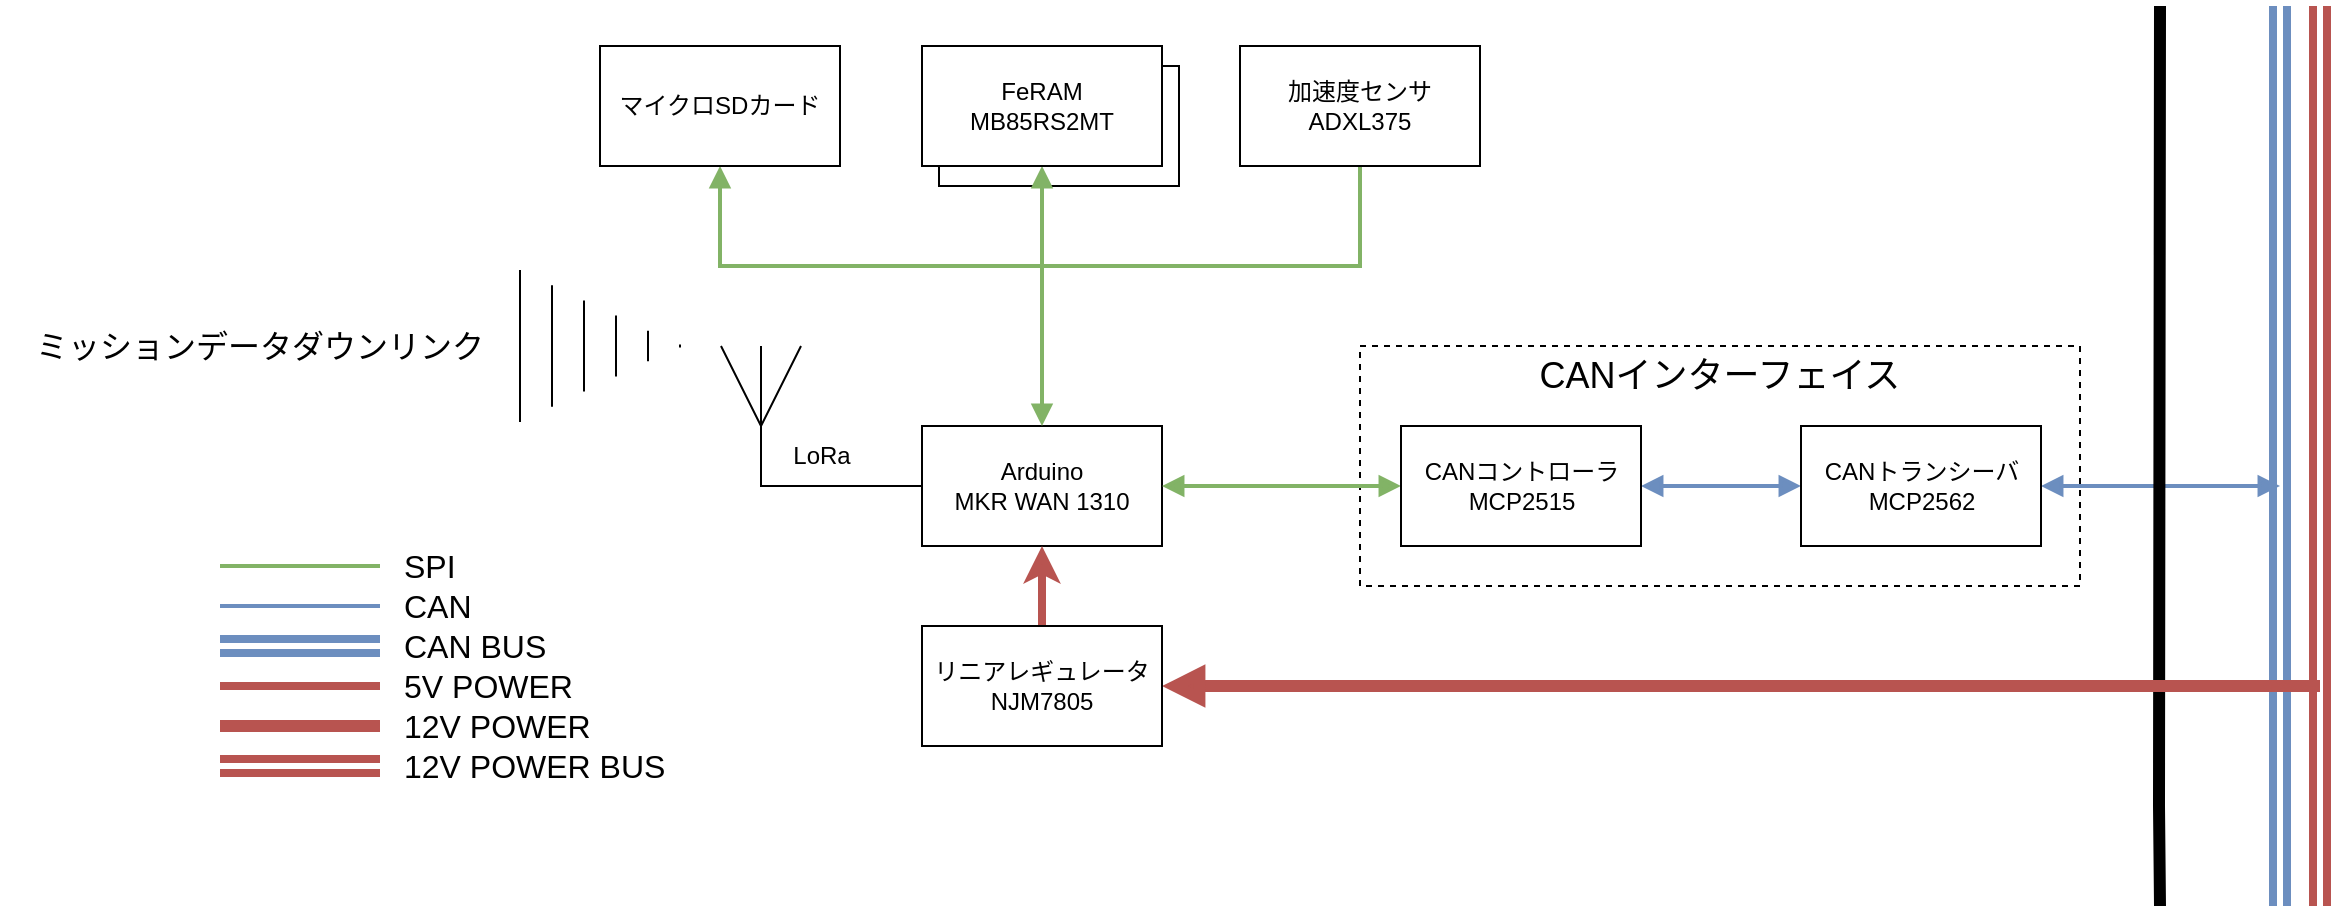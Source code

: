 <mxfile version="21.6.8" type="device">
  <diagram id="G0VF1QchmEyB6aUMGaJx" name="ページ1">
    <mxGraphModel dx="2403" dy="911" grid="1" gridSize="10" guides="1" tooltips="1" connect="1" arrows="1" fold="1" page="1" pageScale="1" pageWidth="827" pageHeight="1169" math="0" shadow="0">
      <root>
        <mxCell id="0" />
        <mxCell id="1" parent="0" />
        <mxCell id="GUA7JTQh2Uvn7c-vaKez-72" value="" style="rounded=0;whiteSpace=wrap;html=1;dashed=1;" parent="1" vertex="1">
          <mxGeometry x="580" y="720" width="360" height="120" as="geometry" />
        </mxCell>
        <mxCell id="GUA7JTQh2Uvn7c-vaKez-63" value="Arduino&lt;br&gt;MKR WAN 1310" style="rounded=0;whiteSpace=wrap;html=1;" parent="1" vertex="1">
          <mxGeometry x="361" y="760" width="120" height="60" as="geometry" />
        </mxCell>
        <mxCell id="GUA7JTQh2Uvn7c-vaKez-64" value="" style="endArrow=none;html=1;rounded=0;" parent="1" edge="1">
          <mxGeometry width="50" height="50" relative="1" as="geometry">
            <mxPoint x="280.5" y="720" as="sourcePoint" />
            <mxPoint x="361" y="790" as="targetPoint" />
            <Array as="points">
              <mxPoint x="280.5" y="790" />
            </Array>
          </mxGeometry>
        </mxCell>
        <mxCell id="GUA7JTQh2Uvn7c-vaKez-65" value="" style="endArrow=none;html=1;rounded=0;" parent="1" edge="1">
          <mxGeometry width="50" height="50" relative="1" as="geometry">
            <mxPoint x="260.5" y="720" as="sourcePoint" />
            <mxPoint x="300.5" y="720" as="targetPoint" />
            <Array as="points">
              <mxPoint x="280.5" y="760" />
            </Array>
          </mxGeometry>
        </mxCell>
        <mxCell id="GUA7JTQh2Uvn7c-vaKez-68" value="" style="edgeStyle=orthogonalEdgeStyle;rounded=0;orthogonalLoop=1;jettySize=auto;html=1;fillColor=#dae8fc;strokeColor=#6c8ebf;strokeWidth=2;startArrow=block;startFill=1;endArrow=block;endFill=1;" parent="1" source="GUA7JTQh2Uvn7c-vaKez-66" target="GUA7JTQh2Uvn7c-vaKez-67" edge="1">
          <mxGeometry relative="1" as="geometry" />
        </mxCell>
        <mxCell id="GUA7JTQh2Uvn7c-vaKez-69" value="" style="edgeStyle=orthogonalEdgeStyle;rounded=0;orthogonalLoop=1;jettySize=auto;html=1;fillColor=#d5e8d4;strokeColor=#82b366;strokeWidth=2;startArrow=block;startFill=1;endArrow=block;endFill=1;" parent="1" source="GUA7JTQh2Uvn7c-vaKez-66" target="GUA7JTQh2Uvn7c-vaKez-63" edge="1">
          <mxGeometry relative="1" as="geometry" />
        </mxCell>
        <mxCell id="GUA7JTQh2Uvn7c-vaKez-66" value="CANコントローラ&lt;br&gt;MCP2515" style="rounded=0;whiteSpace=wrap;html=1;" parent="1" vertex="1">
          <mxGeometry x="600.5" y="760" width="120" height="60" as="geometry" />
        </mxCell>
        <mxCell id="GUA7JTQh2Uvn7c-vaKez-76" style="edgeStyle=orthogonalEdgeStyle;rounded=0;orthogonalLoop=1;jettySize=auto;html=1;fillColor=#dae8fc;strokeColor=#6c8ebf;startArrow=block;startFill=1;endArrow=block;endFill=1;strokeWidth=2;" parent="1" source="GUA7JTQh2Uvn7c-vaKez-67" edge="1">
          <mxGeometry relative="1" as="geometry">
            <mxPoint x="1040" y="790" as="targetPoint" />
          </mxGeometry>
        </mxCell>
        <mxCell id="GUA7JTQh2Uvn7c-vaKez-67" value="CANトランシーバ&lt;br&gt;MCP2562" style="rounded=0;whiteSpace=wrap;html=1;" parent="1" vertex="1">
          <mxGeometry x="800.5" y="760" width="120" height="60" as="geometry" />
        </mxCell>
        <mxCell id="GUA7JTQh2Uvn7c-vaKez-71" value="CANインターフェイス" style="text;html=1;strokeColor=none;fillColor=none;align=center;verticalAlign=middle;whiteSpace=wrap;rounded=0;fontSize=18;" parent="1" vertex="1">
          <mxGeometry x="665" y="720" width="190" height="30" as="geometry" />
        </mxCell>
        <mxCell id="GUA7JTQh2Uvn7c-vaKez-73" value="LoRa" style="text;html=1;strokeColor=none;fillColor=none;align=center;verticalAlign=middle;whiteSpace=wrap;rounded=0;" parent="1" vertex="1">
          <mxGeometry x="280.5" y="760" width="60" height="30" as="geometry" />
        </mxCell>
        <mxCell id="GUA7JTQh2Uvn7c-vaKez-74" value="" style="endArrow=none;html=1;rounded=0;shape=link;fillColor=#dae8fc;strokeColor=#6c8ebf;strokeWidth=4;" parent="1" edge="1">
          <mxGeometry width="50" height="50" relative="1" as="geometry">
            <mxPoint x="1040" y="1000" as="sourcePoint" />
            <mxPoint x="1040" y="550" as="targetPoint" />
          </mxGeometry>
        </mxCell>
        <mxCell id="GUA7JTQh2Uvn7c-vaKez-75" value="" style="endArrow=none;html=1;rounded=0;shape=link;fillColor=#f8cecc;strokeColor=#b85450;strokeWidth=4;" parent="1" edge="1">
          <mxGeometry width="50" height="50" relative="1" as="geometry">
            <mxPoint x="1060" y="1000" as="sourcePoint" />
            <mxPoint x="1060" y="550" as="targetPoint" />
          </mxGeometry>
        </mxCell>
        <mxCell id="91uuNIbivVtxEaSGJApA-11" style="edgeStyle=orthogonalEdgeStyle;rounded=0;orthogonalLoop=1;jettySize=auto;html=1;endArrow=none;endFill=0;startArrow=none;startFill=0;strokeWidth=2;fillColor=#d5e8d4;strokeColor=#82b366;" edge="1" parent="1" source="GUA7JTQh2Uvn7c-vaKez-88">
          <mxGeometry relative="1" as="geometry">
            <mxPoint x="420" y="680" as="targetPoint" />
            <Array as="points">
              <mxPoint x="580" y="680" />
            </Array>
          </mxGeometry>
        </mxCell>
        <mxCell id="GUA7JTQh2Uvn7c-vaKez-88" value="加速度センサ&lt;br&gt;ADXL375" style="rounded=0;whiteSpace=wrap;html=1;strokeWidth=1;" parent="1" vertex="1">
          <mxGeometry x="520" y="570" width="120" height="60" as="geometry" />
        </mxCell>
        <mxCell id="GUA7JTQh2Uvn7c-vaKez-90" value="" style="endArrow=none;html=1;rounded=0;strokeWidth=6;" parent="1" edge="1">
          <mxGeometry width="50" height="50" relative="1" as="geometry">
            <mxPoint x="980" y="550" as="sourcePoint" />
            <mxPoint x="980" y="1000" as="targetPoint" />
            <Array as="points">
              <mxPoint x="979.5" y="950" />
            </Array>
          </mxGeometry>
        </mxCell>
        <mxCell id="GUA7JTQh2Uvn7c-vaKez-93" style="edgeStyle=orthogonalEdgeStyle;rounded=0;orthogonalLoop=1;jettySize=auto;html=1;fillColor=#f8cecc;strokeColor=#b85450;strokeWidth=6;startArrow=block;startFill=1;endArrow=none;endFill=0;" parent="1" source="GUA7JTQh2Uvn7c-vaKez-91" edge="1">
          <mxGeometry relative="1" as="geometry">
            <mxPoint x="1060" y="890" as="targetPoint" />
          </mxGeometry>
        </mxCell>
        <mxCell id="GUA7JTQh2Uvn7c-vaKez-94" value="" style="edgeStyle=orthogonalEdgeStyle;rounded=0;orthogonalLoop=1;jettySize=auto;html=1;fillColor=#f8cecc;strokeColor=#b85450;strokeWidth=4;" parent="1" source="GUA7JTQh2Uvn7c-vaKez-91" target="GUA7JTQh2Uvn7c-vaKez-63" edge="1">
          <mxGeometry relative="1" as="geometry" />
        </mxCell>
        <mxCell id="GUA7JTQh2Uvn7c-vaKez-91" value="リニアレギュレータ&lt;br&gt;NJM7805" style="rounded=0;whiteSpace=wrap;html=1;" parent="1" vertex="1">
          <mxGeometry x="361" y="860" width="120" height="60" as="geometry" />
        </mxCell>
        <mxCell id="GUA7JTQh2Uvn7c-vaKez-97" value="" style="shape=mxgraph.arrows2.wedgeArrowDashed2;html=1;bendable=0;startWidth=38;stepSize=15;rounded=0;" parent="1" edge="1">
          <mxGeometry width="100" height="100" relative="1" as="geometry">
            <mxPoint x="160" y="720" as="sourcePoint" />
            <mxPoint x="240" y="720" as="targetPoint" />
          </mxGeometry>
        </mxCell>
        <mxCell id="GUA7JTQh2Uvn7c-vaKez-101" value="ミッションデータダウンリンク" style="text;html=1;strokeColor=none;fillColor=none;align=center;verticalAlign=middle;whiteSpace=wrap;rounded=0;fontSize=16;fontStyle=0" parent="1" vertex="1">
          <mxGeometry x="-100" y="710" width="260" height="20" as="geometry" />
        </mxCell>
        <mxCell id="GUA7JTQh2Uvn7c-vaKez-106" value="" style="endArrow=none;html=1;rounded=0;strokeWidth=6;fillColor=#f8cecc;strokeColor=#b85450;" parent="1" edge="1">
          <mxGeometry width="50" height="50" relative="1" as="geometry">
            <mxPoint x="10" y="910" as="sourcePoint" />
            <mxPoint x="90" y="910" as="targetPoint" />
          </mxGeometry>
        </mxCell>
        <mxCell id="GUA7JTQh2Uvn7c-vaKez-107" value="12V POWER" style="text;html=1;strokeColor=none;fillColor=none;align=left;verticalAlign=middle;whiteSpace=wrap;rounded=0;fontSize=16;" parent="1" vertex="1">
          <mxGeometry x="100" y="900" width="150" height="20" as="geometry" />
        </mxCell>
        <mxCell id="GUA7JTQh2Uvn7c-vaKez-108" value="" style="endArrow=none;html=1;rounded=0;shape=link;fillColor=#f8cecc;strokeColor=#b85450;strokeWidth=4;" parent="1" edge="1">
          <mxGeometry width="50" height="50" relative="1" as="geometry">
            <mxPoint x="90" y="930" as="sourcePoint" />
            <mxPoint x="10" y="930" as="targetPoint" />
          </mxGeometry>
        </mxCell>
        <mxCell id="GUA7JTQh2Uvn7c-vaKez-109" value="12V POWER BUS" style="text;html=1;strokeColor=none;fillColor=none;align=left;verticalAlign=middle;whiteSpace=wrap;rounded=0;fontSize=16;" parent="1" vertex="1">
          <mxGeometry x="100" y="920" width="190" height="20" as="geometry" />
        </mxCell>
        <mxCell id="GUA7JTQh2Uvn7c-vaKez-110" value="" style="endArrow=none;html=1;rounded=0;strokeWidth=4;fillColor=#f8cecc;strokeColor=#b85450;" parent="1" edge="1">
          <mxGeometry width="50" height="50" relative="1" as="geometry">
            <mxPoint x="10" y="890" as="sourcePoint" />
            <mxPoint x="90" y="890" as="targetPoint" />
          </mxGeometry>
        </mxCell>
        <mxCell id="GUA7JTQh2Uvn7c-vaKez-111" value="5V POWER" style="text;html=1;strokeColor=none;fillColor=none;align=left;verticalAlign=middle;whiteSpace=wrap;rounded=0;fontSize=16;" parent="1" vertex="1">
          <mxGeometry x="100" y="880" width="150" height="20" as="geometry" />
        </mxCell>
        <mxCell id="GUA7JTQh2Uvn7c-vaKez-114" value="" style="endArrow=none;html=1;rounded=0;shape=link;fillColor=#dae8fc;strokeColor=#6c8ebf;strokeWidth=4;" parent="1" edge="1">
          <mxGeometry width="50" height="50" relative="1" as="geometry">
            <mxPoint x="90" y="870" as="sourcePoint" />
            <mxPoint x="10" y="870" as="targetPoint" />
          </mxGeometry>
        </mxCell>
        <mxCell id="GUA7JTQh2Uvn7c-vaKez-115" value="CAN BUS" style="text;html=1;strokeColor=none;fillColor=none;align=left;verticalAlign=middle;whiteSpace=wrap;rounded=0;fontSize=16;" parent="1" vertex="1">
          <mxGeometry x="100" y="860" width="190" height="20" as="geometry" />
        </mxCell>
        <mxCell id="GUA7JTQh2Uvn7c-vaKez-116" value="" style="endArrow=none;html=1;rounded=0;strokeWidth=2;fillColor=#dae8fc;strokeColor=#6c8ebf;" parent="1" edge="1">
          <mxGeometry width="50" height="50" relative="1" as="geometry">
            <mxPoint x="10" y="850" as="sourcePoint" />
            <mxPoint x="90" y="850" as="targetPoint" />
          </mxGeometry>
        </mxCell>
        <mxCell id="GUA7JTQh2Uvn7c-vaKez-117" value="CAN" style="text;html=1;strokeColor=none;fillColor=none;align=left;verticalAlign=middle;whiteSpace=wrap;rounded=0;fontSize=16;" parent="1" vertex="1">
          <mxGeometry x="100" y="840" width="150" height="20" as="geometry" />
        </mxCell>
        <mxCell id="GUA7JTQh2Uvn7c-vaKez-118" value="" style="endArrow=none;html=1;rounded=0;strokeWidth=2;fillColor=#d5e8d4;strokeColor=#82b366;" parent="1" edge="1">
          <mxGeometry width="50" height="50" relative="1" as="geometry">
            <mxPoint x="10" y="830" as="sourcePoint" />
            <mxPoint x="90" y="830" as="targetPoint" />
          </mxGeometry>
        </mxCell>
        <mxCell id="GUA7JTQh2Uvn7c-vaKez-119" value="SPI" style="text;html=1;strokeColor=none;fillColor=none;align=left;verticalAlign=middle;whiteSpace=wrap;rounded=0;fontSize=16;" parent="1" vertex="1">
          <mxGeometry x="100" y="820" width="150" height="20" as="geometry" />
        </mxCell>
        <mxCell id="91uuNIbivVtxEaSGJApA-2" value="FeRAM&lt;br&gt;MB85RS2MT" style="rounded=0;whiteSpace=wrap;html=1;" vertex="1" parent="1">
          <mxGeometry x="369.5" y="580" width="120" height="60" as="geometry" />
        </mxCell>
        <mxCell id="91uuNIbivVtxEaSGJApA-7" style="edgeStyle=orthogonalEdgeStyle;rounded=0;orthogonalLoop=1;jettySize=auto;html=1;entryX=0.5;entryY=0;entryDx=0;entryDy=0;fillColor=#d5e8d4;strokeColor=#82b366;endArrow=block;endFill=1;startArrow=block;startFill=1;strokeWidth=2;" edge="1" parent="1" source="91uuNIbivVtxEaSGJApA-3" target="GUA7JTQh2Uvn7c-vaKez-63">
          <mxGeometry relative="1" as="geometry" />
        </mxCell>
        <mxCell id="91uuNIbivVtxEaSGJApA-3" value="FeRAM&lt;br&gt;MB85RS2MT" style="rounded=0;whiteSpace=wrap;html=1;" vertex="1" parent="1">
          <mxGeometry x="361" y="570" width="120" height="60" as="geometry" />
        </mxCell>
        <mxCell id="91uuNIbivVtxEaSGJApA-9" style="edgeStyle=orthogonalEdgeStyle;rounded=0;orthogonalLoop=1;jettySize=auto;html=1;startArrow=block;startFill=1;endArrow=none;endFill=0;fillColor=#d5e8d4;strokeColor=#82b366;strokeWidth=2;" edge="1" parent="1" source="91uuNIbivVtxEaSGJApA-4">
          <mxGeometry relative="1" as="geometry">
            <mxPoint x="420" y="680" as="targetPoint" />
            <Array as="points">
              <mxPoint x="260" y="680" />
              <mxPoint x="420" y="680" />
            </Array>
          </mxGeometry>
        </mxCell>
        <mxCell id="91uuNIbivVtxEaSGJApA-4" value="マイクロSDカード" style="rounded=0;whiteSpace=wrap;html=1;" vertex="1" parent="1">
          <mxGeometry x="200" y="570" width="120" height="60" as="geometry" />
        </mxCell>
      </root>
    </mxGraphModel>
  </diagram>
</mxfile>

